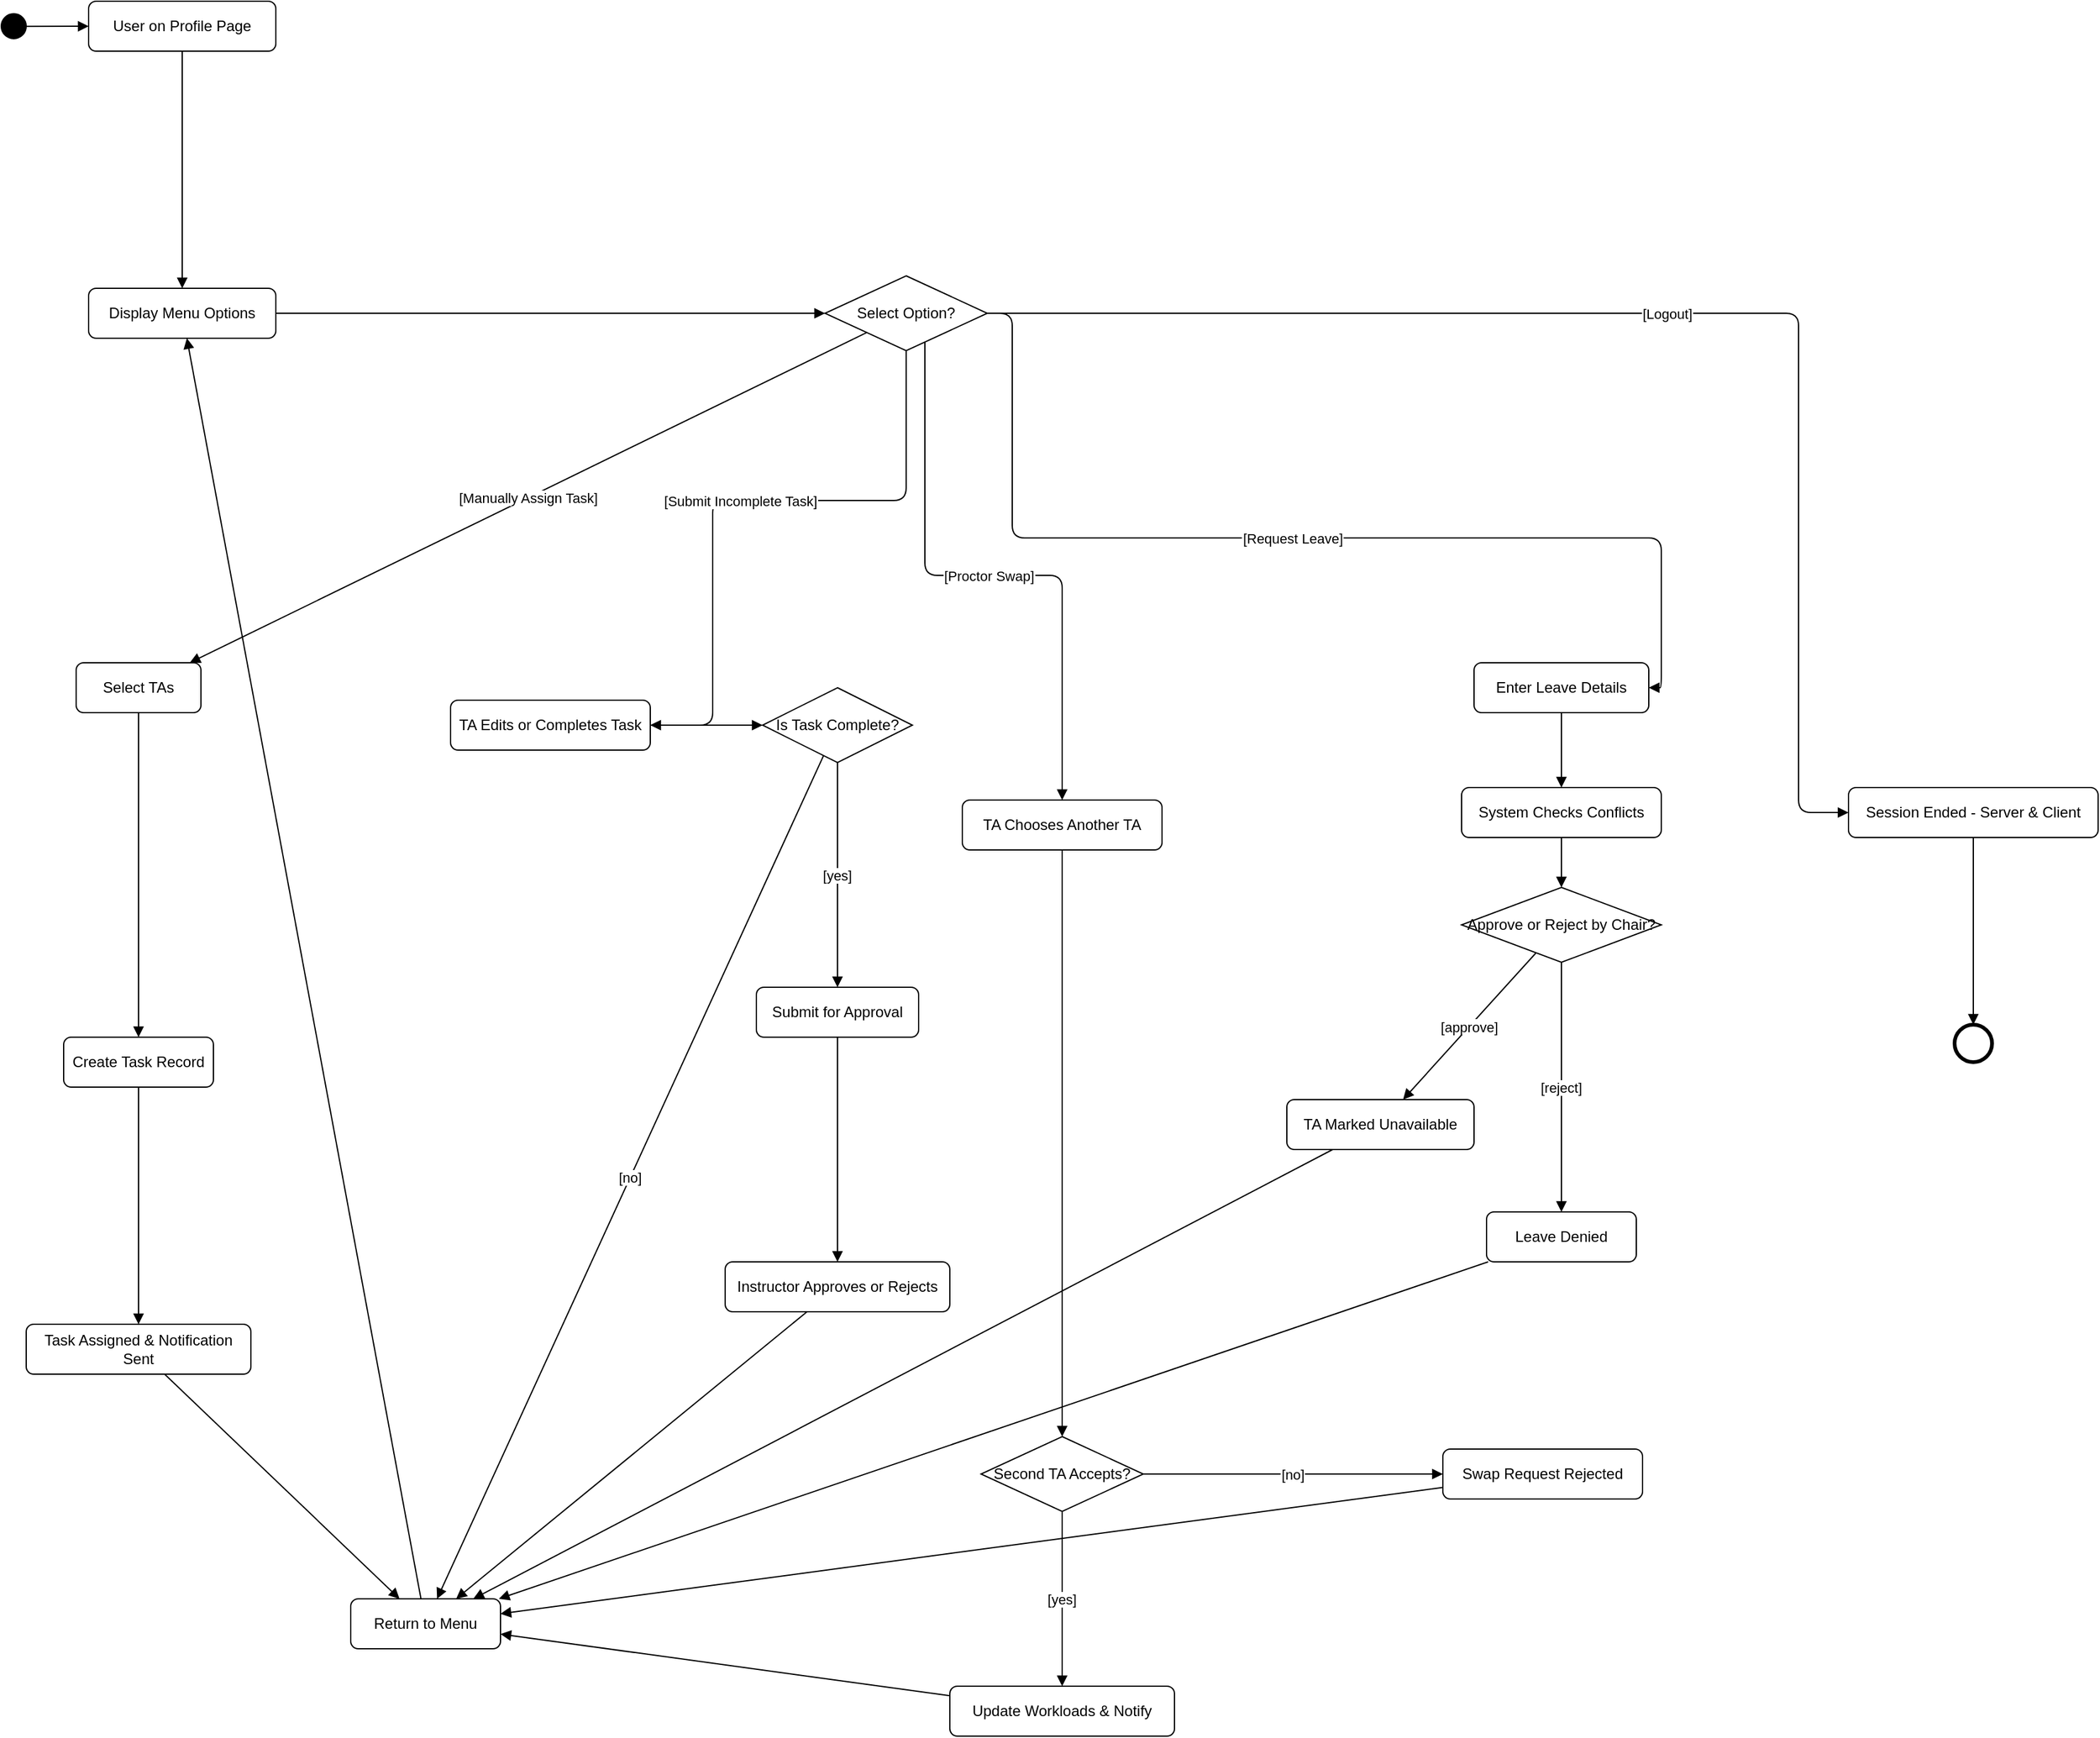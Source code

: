 <mxfile version="26.1.1">
  <diagram id="1thblXxpNY6M7nEOYOyI" name="Page-4">
    <mxGraphModel grid="1" page="1" gridSize="10" guides="1" tooltips="1" connect="1" arrows="1" fold="1" pageScale="1" pageWidth="850" pageHeight="1100" math="0" shadow="0">
      <root>
        <mxCell id="0" />
        <mxCell id="1" parent="0" />
        <mxCell id="abfoJBC-1PlhaeMc-u0i-1" value="" style="ellipse;whiteSpace=wrap;html=1;aspect=fixed;fillColor=#000000;strokeColor=#000000;" vertex="1" parent="1">
          <mxGeometry x="50" y="80" width="20" height="20" as="geometry" />
        </mxCell>
        <mxCell id="abfoJBC-1PlhaeMc-u0i-2" value="User on Profile Page" style="rounded=1;whiteSpace=wrap;html=1;" vertex="1" parent="1">
          <mxGeometry x="120" y="70" width="150" height="40" as="geometry" />
        </mxCell>
        <mxCell id="abfoJBC-1PlhaeMc-u0i-3" value="Display Menu Options" style="rounded=1;whiteSpace=wrap;html=1;" vertex="1" parent="1">
          <mxGeometry x="120" y="300" width="150" height="40" as="geometry" />
        </mxCell>
        <mxCell id="abfoJBC-1PlhaeMc-u0i-4" value="Select Option?" style="rhombus;whiteSpace=wrap;html=1;" vertex="1" parent="1">
          <mxGeometry x="710" y="290" width="130" height="60" as="geometry" />
        </mxCell>
        <mxCell id="abfoJBC-1PlhaeMc-u0i-5" value="Return to Menu" style="rounded=1;whiteSpace=wrap;html=1;" vertex="1" parent="1">
          <mxGeometry x="330" y="1350" width="120" height="40" as="geometry" />
        </mxCell>
        <mxCell id="abfoJBC-1PlhaeMc-u0i-6" value="" style="ellipse;whiteSpace=wrap;html=1;aspect=fixed;strokeWidth=3;fillColor=#FFFFFF;strokeColor=#000000;" vertex="1" parent="1">
          <mxGeometry x="1615" y="890" width="30" height="30" as="geometry" />
        </mxCell>
        <mxCell id="abfoJBC-1PlhaeMc-u0i-7" value="[Manually Assign Task]" style="text;whiteSpace=wrap;html=1;resizable=0;" parent="1">
          <mxGeometry relative="1" as="geometry" />
        </mxCell>
        <mxCell id="abfoJBC-1PlhaeMc-u0i-8" value="Select TAs" style="rounded=1;whiteSpace=wrap;html=1;" vertex="1" parent="1">
          <mxGeometry x="110" y="600" width="100" height="40" as="geometry" />
        </mxCell>
        <mxCell id="abfoJBC-1PlhaeMc-u0i-9" value="Create Task Record" style="rounded=1;whiteSpace=wrap;html=1;" vertex="1" parent="1">
          <mxGeometry x="100" y="900" width="120" height="40" as="geometry" />
        </mxCell>
        <mxCell id="abfoJBC-1PlhaeMc-u0i-10" value="Task Assigned &amp; Notification Sent" style="rounded=1;whiteSpace=wrap;html=1;" vertex="1" parent="1">
          <mxGeometry x="70" y="1130" width="180" height="40" as="geometry" />
        </mxCell>
        <mxCell id="abfoJBC-1PlhaeMc-u0i-11" value="[Submit Incomplete Task]" style="text;whiteSpace=wrap;html=1;resizable=0;" parent="1">
          <mxGeometry relative="1" as="geometry" />
        </mxCell>
        <mxCell id="abfoJBC-1PlhaeMc-u0i-12" value="TA Edits or Completes Task" style="rounded=1;whiteSpace=wrap;html=1;" vertex="1" parent="1">
          <mxGeometry x="410" y="630" width="160" height="40" as="geometry" />
        </mxCell>
        <mxCell id="abfoJBC-1PlhaeMc-u0i-13" value="Is Task Complete?" style="rhombus;whiteSpace=wrap;html=1;" vertex="1" parent="1">
          <mxGeometry x="660" y="620" width="120" height="60" as="geometry" />
        </mxCell>
        <mxCell id="abfoJBC-1PlhaeMc-u0i-14" value="Submit for Approval" style="rounded=1;whiteSpace=wrap;html=1;" vertex="1" parent="1">
          <mxGeometry x="655" y="860" width="130" height="40" as="geometry" />
        </mxCell>
        <mxCell id="abfoJBC-1PlhaeMc-u0i-15" value="Instructor Approves or Rejects" style="rounded=1;whiteSpace=wrap;html=1;" vertex="1" parent="1">
          <mxGeometry x="630" y="1080" width="180" height="40" as="geometry" />
        </mxCell>
        <mxCell id="abfoJBC-1PlhaeMc-u0i-16" value="[Proctor Swap]" style="text;whiteSpace=wrap;html=1;resizable=0;" parent="1">
          <mxGeometry relative="1" as="geometry" />
        </mxCell>
        <mxCell id="abfoJBC-1PlhaeMc-u0i-17" value="TA Chooses Another TA" style="rounded=1;whiteSpace=wrap;html=1;" vertex="1" parent="1">
          <mxGeometry x="820" y="710" width="160" height="40" as="geometry" />
        </mxCell>
        <mxCell id="abfoJBC-1PlhaeMc-u0i-18" value="Second TA Accepts?" style="rhombus;whiteSpace=wrap;html=1;" vertex="1" parent="1">
          <mxGeometry x="835" y="1220" width="130" height="60" as="geometry" />
        </mxCell>
        <mxCell id="abfoJBC-1PlhaeMc-u0i-19" value="Update Workloads &amp; Notify" style="rounded=1;whiteSpace=wrap;html=1;" vertex="1" parent="1">
          <mxGeometry x="810" y="1420" width="180" height="40" as="geometry" />
        </mxCell>
        <mxCell id="abfoJBC-1PlhaeMc-u0i-20" value="Swap Request Rejected" style="rounded=1;whiteSpace=wrap;html=1;" vertex="1" parent="1">
          <mxGeometry x="1205" y="1230" width="160" height="40" as="geometry" />
        </mxCell>
        <mxCell id="abfoJBC-1PlhaeMc-u0i-21" value="[Request Leave]" style="text;whiteSpace=wrap;html=1;resizable=0;" parent="1">
          <mxGeometry relative="1" as="geometry" />
        </mxCell>
        <mxCell id="abfoJBC-1PlhaeMc-u0i-22" value="Enter Leave Details" style="rounded=1;whiteSpace=wrap;html=1;" vertex="1" parent="1">
          <mxGeometry x="1230" y="600" width="140" height="40" as="geometry" />
        </mxCell>
        <mxCell id="abfoJBC-1PlhaeMc-u0i-23" value="System Checks Conflicts" style="rounded=1;whiteSpace=wrap;html=1;" vertex="1" parent="1">
          <mxGeometry x="1220" y="700" width="160" height="40" as="geometry" />
        </mxCell>
        <mxCell id="abfoJBC-1PlhaeMc-u0i-24" value="Approve or Reject by Chair?" style="rhombus;whiteSpace=wrap;html=1;" vertex="1" parent="1">
          <mxGeometry x="1220" y="780" width="160" height="60" as="geometry" />
        </mxCell>
        <mxCell id="abfoJBC-1PlhaeMc-u0i-25" value="TA Marked Unavailable" style="rounded=1;whiteSpace=wrap;html=1;" vertex="1" parent="1">
          <mxGeometry x="1080" y="950" width="150" height="40" as="geometry" />
        </mxCell>
        <mxCell id="abfoJBC-1PlhaeMc-u0i-26" value="Leave Denied" style="rounded=1;whiteSpace=wrap;html=1;" vertex="1" parent="1">
          <mxGeometry x="1240" y="1040" width="120" height="40" as="geometry" />
        </mxCell>
        <mxCell id="abfoJBC-1PlhaeMc-u0i-27" value="[Logout]" style="text;whiteSpace=wrap;html=1;resizable=0;" parent="1">
          <mxGeometry relative="1" as="geometry" />
        </mxCell>
        <mxCell id="abfoJBC-1PlhaeMc-u0i-28" value="Session Ended - Server &amp; Client" style="rounded=1;whiteSpace=wrap;html=1;" vertex="1" parent="1">
          <mxGeometry x="1530" y="700" width="200" height="40" as="geometry" />
        </mxCell>
        <mxCell id="abfoJBC-1PlhaeMc-u0i-29" style="endArrow=block;" edge="1" parent="1" source="abfoJBC-1PlhaeMc-u0i-1" target="abfoJBC-1PlhaeMc-u0i-2">
          <mxGeometry relative="1" as="geometry" />
        </mxCell>
        <mxCell id="abfoJBC-1PlhaeMc-u0i-30" style="endArrow=block;" edge="1" parent="1" source="abfoJBC-1PlhaeMc-u0i-2" target="abfoJBC-1PlhaeMc-u0i-3">
          <mxGeometry relative="1" as="geometry" />
        </mxCell>
        <mxCell id="abfoJBC-1PlhaeMc-u0i-31" style="endArrow=block;" edge="1" parent="1" source="abfoJBC-1PlhaeMc-u0i-3" target="abfoJBC-1PlhaeMc-u0i-4">
          <mxGeometry relative="1" as="geometry" />
        </mxCell>
        <mxCell id="abfoJBC-1PlhaeMc-u0i-32" style="endArrow=block;" edge="1" parent="1" source="abfoJBC-1PlhaeMc-u0i-5" target="abfoJBC-1PlhaeMc-u0i-3">
          <mxGeometry relative="1" as="geometry" />
        </mxCell>
        <mxCell id="abfoJBC-1PlhaeMc-u0i-34" value="[Manually Assign Task]" style="endArrow=block;" edge="1" parent="1" source="abfoJBC-1PlhaeMc-u0i-4" target="abfoJBC-1PlhaeMc-u0i-8">
          <mxGeometry relative="1" as="geometry" />
        </mxCell>
        <mxCell id="abfoJBC-1PlhaeMc-u0i-35" style="endArrow=block;" edge="1" parent="1" source="abfoJBC-1PlhaeMc-u0i-8" target="abfoJBC-1PlhaeMc-u0i-9">
          <mxGeometry relative="1" as="geometry" />
        </mxCell>
        <mxCell id="abfoJBC-1PlhaeMc-u0i-36" style="endArrow=block;" edge="1" parent="1" source="abfoJBC-1PlhaeMc-u0i-9" target="abfoJBC-1PlhaeMc-u0i-10">
          <mxGeometry relative="1" as="geometry" />
        </mxCell>
        <mxCell id="abfoJBC-1PlhaeMc-u0i-37" style="endArrow=block;" edge="1" parent="1" source="abfoJBC-1PlhaeMc-u0i-10" target="abfoJBC-1PlhaeMc-u0i-5">
          <mxGeometry relative="1" as="geometry" />
        </mxCell>
        <mxCell id="abfoJBC-1PlhaeMc-u0i-38" value="[Submit Incomplete Task]" style="endArrow=block;strokeColor=default;edgeStyle=orthogonalEdgeStyle;" edge="1" parent="1" source="abfoJBC-1PlhaeMc-u0i-4" target="abfoJBC-1PlhaeMc-u0i-12">
          <mxGeometry relative="1" as="geometry">
            <Array as="points">
              <mxPoint x="775" y="470" />
              <mxPoint x="620" y="470" />
            </Array>
          </mxGeometry>
        </mxCell>
        <mxCell id="abfoJBC-1PlhaeMc-u0i-39" style="endArrow=block;" edge="1" parent="1" source="abfoJBC-1PlhaeMc-u0i-12" target="abfoJBC-1PlhaeMc-u0i-13">
          <mxGeometry relative="1" as="geometry" />
        </mxCell>
        <mxCell id="abfoJBC-1PlhaeMc-u0i-40" value="[yes]" style="endArrow=block;" edge="1" parent="1" source="abfoJBC-1PlhaeMc-u0i-13" target="abfoJBC-1PlhaeMc-u0i-14">
          <mxGeometry relative="1" as="geometry" />
        </mxCell>
        <mxCell id="abfoJBC-1PlhaeMc-u0i-41" value="[no]" style="endArrow=block;" edge="1" parent="1" source="abfoJBC-1PlhaeMc-u0i-13" target="abfoJBC-1PlhaeMc-u0i-5">
          <mxGeometry relative="1" as="geometry" />
        </mxCell>
        <mxCell id="abfoJBC-1PlhaeMc-u0i-42" style="endArrow=block;" edge="1" parent="1" source="abfoJBC-1PlhaeMc-u0i-14" target="abfoJBC-1PlhaeMc-u0i-15">
          <mxGeometry relative="1" as="geometry" />
        </mxCell>
        <mxCell id="abfoJBC-1PlhaeMc-u0i-43" style="endArrow=block;" edge="1" parent="1" source="abfoJBC-1PlhaeMc-u0i-15" target="abfoJBC-1PlhaeMc-u0i-5">
          <mxGeometry relative="1" as="geometry" />
        </mxCell>
        <mxCell id="abfoJBC-1PlhaeMc-u0i-44" value="[Proctor Swap]" style="endArrow=block;edgeStyle=orthogonalEdgeStyle;" edge="1" parent="1" source="abfoJBC-1PlhaeMc-u0i-4" target="abfoJBC-1PlhaeMc-u0i-17">
          <mxGeometry relative="1" as="geometry">
            <Array as="points">
              <mxPoint x="790" y="530" />
              <mxPoint x="900" y="530" />
            </Array>
          </mxGeometry>
        </mxCell>
        <mxCell id="abfoJBC-1PlhaeMc-u0i-45" style="endArrow=block;" edge="1" parent="1" source="abfoJBC-1PlhaeMc-u0i-17" target="abfoJBC-1PlhaeMc-u0i-18">
          <mxGeometry relative="1" as="geometry" />
        </mxCell>
        <mxCell id="abfoJBC-1PlhaeMc-u0i-46" value="[yes]" style="endArrow=block;" edge="1" parent="1" source="abfoJBC-1PlhaeMc-u0i-18" target="abfoJBC-1PlhaeMc-u0i-19">
          <mxGeometry relative="1" as="geometry" />
        </mxCell>
        <mxCell id="abfoJBC-1PlhaeMc-u0i-47" value="[no]" style="endArrow=block;" edge="1" parent="1" source="abfoJBC-1PlhaeMc-u0i-18" target="abfoJBC-1PlhaeMc-u0i-20">
          <mxGeometry relative="1" as="geometry" />
        </mxCell>
        <mxCell id="abfoJBC-1PlhaeMc-u0i-48" style="endArrow=block;" edge="1" parent="1" source="abfoJBC-1PlhaeMc-u0i-19" target="abfoJBC-1PlhaeMc-u0i-5">
          <mxGeometry relative="1" as="geometry" />
        </mxCell>
        <mxCell id="abfoJBC-1PlhaeMc-u0i-49" style="endArrow=block;" edge="1" parent="1" source="abfoJBC-1PlhaeMc-u0i-20" target="abfoJBC-1PlhaeMc-u0i-5">
          <mxGeometry relative="1" as="geometry" />
        </mxCell>
        <mxCell id="abfoJBC-1PlhaeMc-u0i-50" value="[Request Leave]" style="endArrow=block;edgeStyle=orthogonalEdgeStyle;" edge="1" parent="1" source="abfoJBC-1PlhaeMc-u0i-4" target="abfoJBC-1PlhaeMc-u0i-22">
          <mxGeometry relative="1" as="geometry">
            <Array as="points">
              <mxPoint x="860" y="320" />
              <mxPoint x="860" y="500" />
              <mxPoint x="1380" y="500" />
            </Array>
          </mxGeometry>
        </mxCell>
        <mxCell id="abfoJBC-1PlhaeMc-u0i-51" style="endArrow=block;" edge="1" parent="1" source="abfoJBC-1PlhaeMc-u0i-22" target="abfoJBC-1PlhaeMc-u0i-23">
          <mxGeometry relative="1" as="geometry" />
        </mxCell>
        <mxCell id="abfoJBC-1PlhaeMc-u0i-52" style="endArrow=block;" edge="1" parent="1" source="abfoJBC-1PlhaeMc-u0i-23" target="abfoJBC-1PlhaeMc-u0i-24">
          <mxGeometry relative="1" as="geometry" />
        </mxCell>
        <mxCell id="abfoJBC-1PlhaeMc-u0i-53" value="[approve]" style="endArrow=block;" edge="1" parent="1" source="abfoJBC-1PlhaeMc-u0i-24" target="abfoJBC-1PlhaeMc-u0i-25">
          <mxGeometry relative="1" as="geometry" />
        </mxCell>
        <mxCell id="abfoJBC-1PlhaeMc-u0i-54" value="[reject]" style="endArrow=block;" edge="1" parent="1" source="abfoJBC-1PlhaeMc-u0i-24" target="abfoJBC-1PlhaeMc-u0i-26">
          <mxGeometry relative="1" as="geometry" />
        </mxCell>
        <mxCell id="abfoJBC-1PlhaeMc-u0i-55" style="endArrow=block;" edge="1" parent="1" source="abfoJBC-1PlhaeMc-u0i-25" target="abfoJBC-1PlhaeMc-u0i-5">
          <mxGeometry relative="1" as="geometry" />
        </mxCell>
        <mxCell id="abfoJBC-1PlhaeMc-u0i-56" style="endArrow=block;" edge="1" parent="1" source="abfoJBC-1PlhaeMc-u0i-26" target="abfoJBC-1PlhaeMc-u0i-5">
          <mxGeometry relative="1" as="geometry" />
        </mxCell>
        <mxCell id="abfoJBC-1PlhaeMc-u0i-57" value="[Logout]" style="endArrow=block;edgeStyle=orthogonalEdgeStyle;" edge="1" parent="1" source="abfoJBC-1PlhaeMc-u0i-4" target="abfoJBC-1PlhaeMc-u0i-28">
          <mxGeometry relative="1" as="geometry">
            <Array as="points">
              <mxPoint x="1490" y="320" />
            </Array>
          </mxGeometry>
        </mxCell>
        <mxCell id="abfoJBC-1PlhaeMc-u0i-58" style="endArrow=block;" edge="1" parent="1" source="abfoJBC-1PlhaeMc-u0i-28" target="abfoJBC-1PlhaeMc-u0i-6">
          <mxGeometry relative="1" as="geometry" />
        </mxCell>
      </root>
    </mxGraphModel>
  </diagram>
</mxfile>

